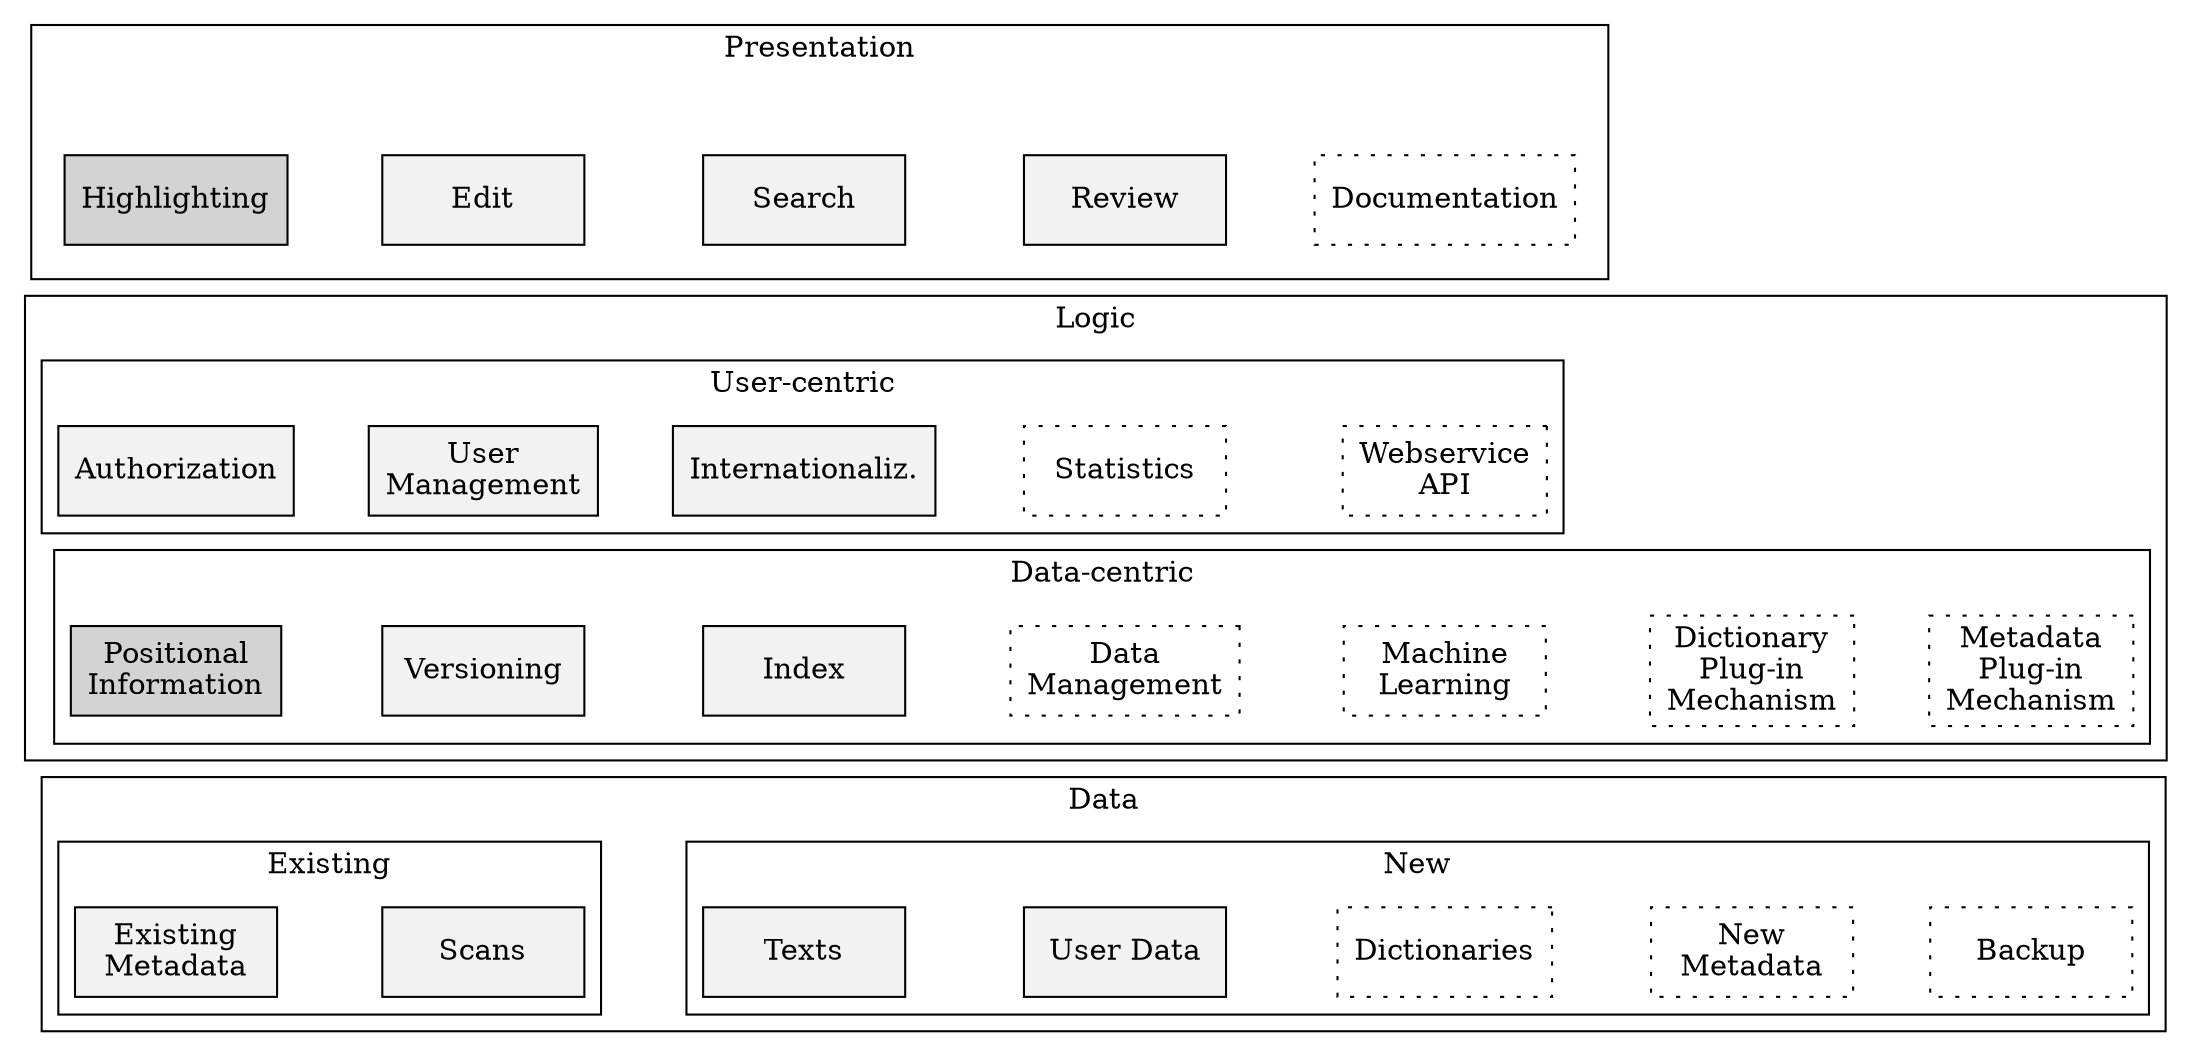 /* Work in progress: architecture components diagram */
digraph drc_architecture_components {

  node[shape=box width=1.35 height=0.6 style=filled fillcolor="grey95"]
  rankdir=LR
  
  subgraph cluster_1{
    label="Data"
    
    subgraph cluster_11 {
      label="Existing"
      //style=dotted
      
      existing_meta [label="Existing\nMetadata"]
      scans         [label="Scans"]
      
    } existing_meta->scans[style=invis]
    
    subgraph cluster_12 {
      label="New"
      //style=dotted
      
      new_meta      [label="New\nMetadata" style=dotted]
      texts         [label="Texts"]
      user_data     [label="User Data"]
      dictionaries  [label="Dictionaries"  style=dotted]
      backup        [label="Backup" style=dotted] 
      
    } scans->texts->user_data->dictionaries->new_meta->backup[style=invis]
    
  }
   
  subgraph cluster_2 {
    label="Logic"
    
     subgraph cluster_22 {
      label="User-centric"
      //style=dotted
      
      security              [label="Authorization"]
      user_management       [label="User\nManagement"]
      statistics            [label="Statistics" style=dotted]
      webservice_api        [label="Webservice\nAPI" style=dotted]
      internationalization  [label="Internationaliz."]
      
    } security->user_management->internationalization->statistics->webservice_api[style=invis]
    
    subgraph cluster_21 {
      label="Data-centric"
      //style=dotted
      
      positions         [label="Positional\nInformation" fillcolor=lightgrey]
      plugin_dict       [label="Dictionary\nPlug-in\nMechanism" style=dotted]
      plugin_meta       [label="Metadata\nPlug-in\nMechanism" style=dotted]
      index             [label="Index"]
      machine_learning  [label="Machine\nLearning" style=dotted]
      versioning        [label="Versioning"]
      data_management   [label="Data\nManagement" style=dotted]
      
    } positions->versioning->index->data_management->machine_learning->plugin_dict->plugin_meta[style=invis]
    
  }
  
  subgraph cluster_3 {
    label="Presentation"
    
    subgraph cluster_31 {
      style=invis
    
      edit          [label="Edit"]
      search        [label="Search"]
      highlighting  [label="Highlighting" fillcolor=lightgrey]
      review        [label="Review"]
      documentation [label="Documentation" style=dotted]
    }
    
  } highlighting->edit->search->review->documentation[style=invis]
  
}